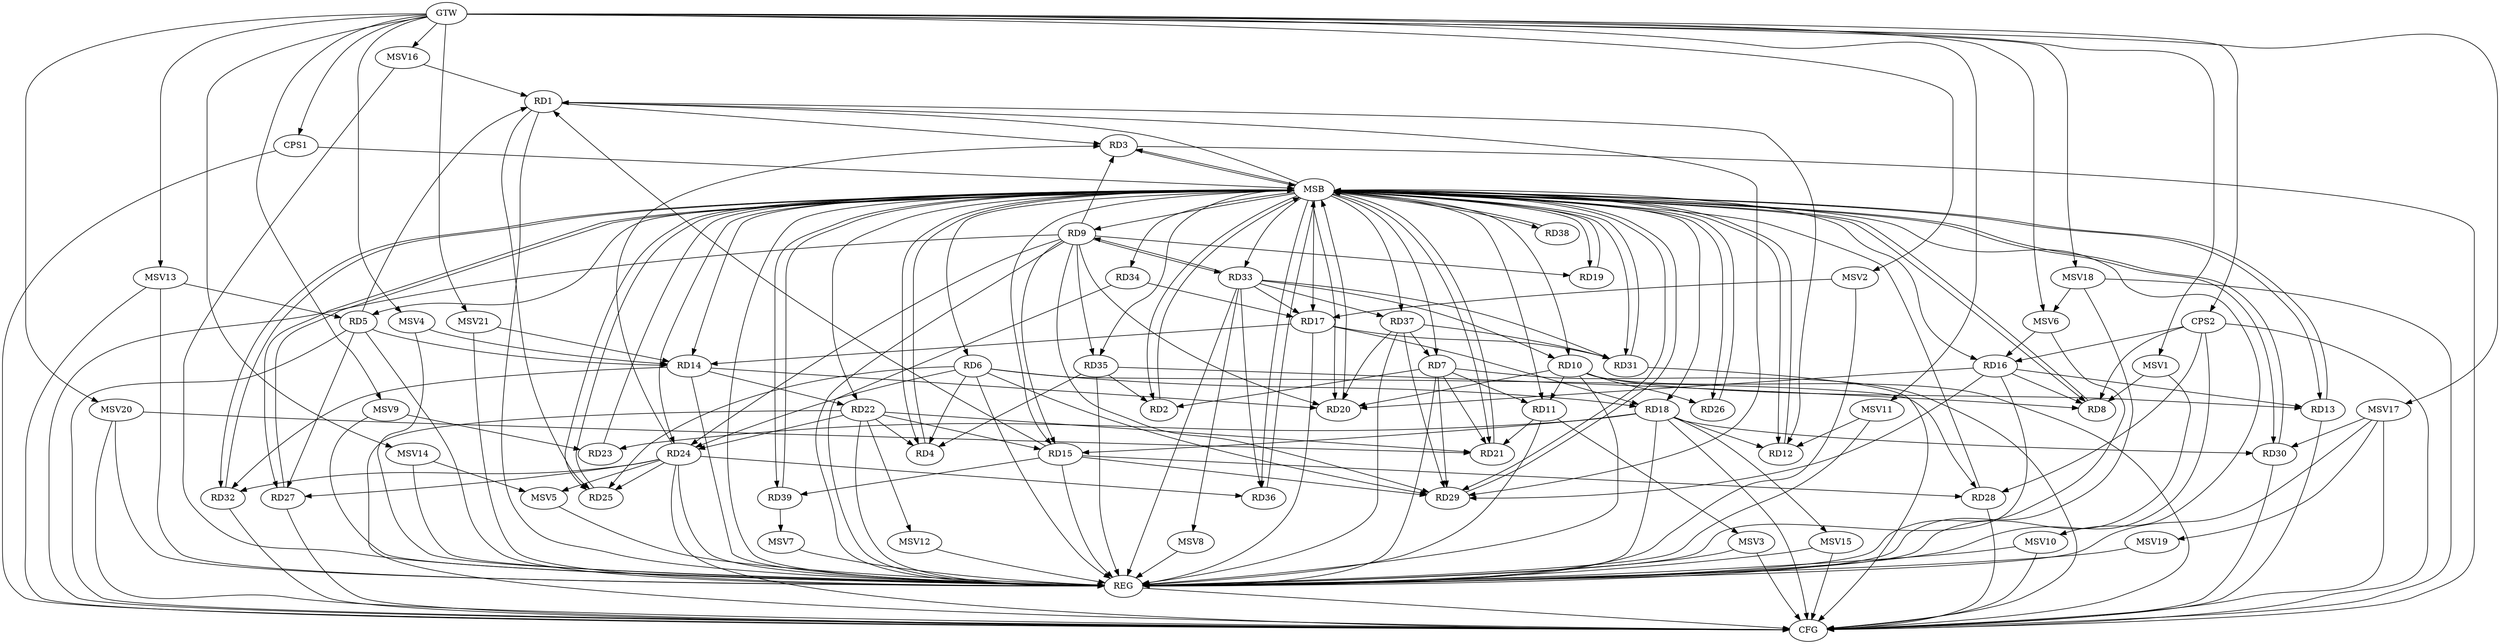 strict digraph G {
  RD1 [ label="RD1" ];
  RD2 [ label="RD2" ];
  RD3 [ label="RD3" ];
  RD4 [ label="RD4" ];
  RD5 [ label="RD5" ];
  RD6 [ label="RD6" ];
  RD7 [ label="RD7" ];
  RD8 [ label="RD8" ];
  RD9 [ label="RD9" ];
  RD10 [ label="RD10" ];
  RD11 [ label="RD11" ];
  RD12 [ label="RD12" ];
  RD13 [ label="RD13" ];
  RD14 [ label="RD14" ];
  RD15 [ label="RD15" ];
  RD16 [ label="RD16" ];
  RD17 [ label="RD17" ];
  RD18 [ label="RD18" ];
  RD19 [ label="RD19" ];
  RD20 [ label="RD20" ];
  RD21 [ label="RD21" ];
  RD22 [ label="RD22" ];
  RD23 [ label="RD23" ];
  RD24 [ label="RD24" ];
  RD25 [ label="RD25" ];
  RD26 [ label="RD26" ];
  RD27 [ label="RD27" ];
  RD28 [ label="RD28" ];
  RD29 [ label="RD29" ];
  RD30 [ label="RD30" ];
  RD31 [ label="RD31" ];
  RD32 [ label="RD32" ];
  RD33 [ label="RD33" ];
  RD34 [ label="RD34" ];
  RD35 [ label="RD35" ];
  RD36 [ label="RD36" ];
  RD37 [ label="RD37" ];
  RD38 [ label="RD38" ];
  RD39 [ label="RD39" ];
  CPS1 [ label="CPS1" ];
  CPS2 [ label="CPS2" ];
  GTW [ label="GTW" ];
  REG [ label="REG" ];
  MSB [ label="MSB" ];
  CFG [ label="CFG" ];
  MSV1 [ label="MSV1" ];
  MSV2 [ label="MSV2" ];
  MSV3 [ label="MSV3" ];
  MSV4 [ label="MSV4" ];
  MSV5 [ label="MSV5" ];
  MSV6 [ label="MSV6" ];
  MSV7 [ label="MSV7" ];
  MSV8 [ label="MSV8" ];
  MSV9 [ label="MSV9" ];
  MSV10 [ label="MSV10" ];
  MSV11 [ label="MSV11" ];
  MSV12 [ label="MSV12" ];
  MSV13 [ label="MSV13" ];
  MSV14 [ label="MSV14" ];
  MSV15 [ label="MSV15" ];
  MSV16 [ label="MSV16" ];
  MSV17 [ label="MSV17" ];
  MSV18 [ label="MSV18" ];
  MSV19 [ label="MSV19" ];
  MSV20 [ label="MSV20" ];
  MSV21 [ label="MSV21" ];
  RD1 -> RD3;
  RD5 -> RD1;
  RD1 -> RD12;
  RD15 -> RD1;
  RD1 -> RD25;
  RD1 -> RD29;
  RD7 -> RD2;
  RD35 -> RD2;
  RD9 -> RD3;
  RD24 -> RD3;
  RD6 -> RD4;
  RD22 -> RD4;
  RD35 -> RD4;
  RD5 -> RD14;
  RD5 -> RD27;
  RD6 -> RD18;
  RD6 -> RD24;
  RD6 -> RD25;
  RD6 -> RD28;
  RD6 -> RD29;
  RD7 -> RD11;
  RD7 -> RD21;
  RD7 -> RD29;
  RD37 -> RD7;
  RD16 -> RD8;
  RD35 -> RD8;
  RD9 -> RD15;
  RD9 -> RD20;
  RD9 -> RD24;
  RD9 -> RD29;
  RD33 -> RD9;
  RD9 -> RD35;
  RD10 -> RD11;
  RD10 -> RD13;
  RD10 -> RD20;
  RD10 -> RD26;
  RD33 -> RD10;
  RD11 -> RD21;
  RD18 -> RD12;
  RD16 -> RD13;
  RD17 -> RD14;
  RD14 -> RD20;
  RD14 -> RD22;
  RD14 -> RD32;
  RD18 -> RD15;
  RD22 -> RD15;
  RD15 -> RD28;
  RD15 -> RD29;
  RD15 -> RD39;
  RD16 -> RD20;
  RD16 -> RD29;
  RD17 -> RD18;
  RD17 -> RD31;
  RD33 -> RD17;
  RD34 -> RD17;
  RD18 -> RD23;
  RD18 -> RD30;
  RD37 -> RD20;
  RD22 -> RD21;
  RD22 -> RD24;
  RD24 -> RD25;
  RD24 -> RD27;
  RD24 -> RD32;
  RD24 -> RD36;
  RD37 -> RD29;
  RD33 -> RD31;
  RD37 -> RD31;
  RD33 -> RD36;
  RD33 -> RD37;
  CPS2 -> RD8;
  CPS2 -> RD28;
  CPS2 -> RD16;
  GTW -> CPS1;
  GTW -> CPS2;
  RD1 -> REG;
  RD5 -> REG;
  RD6 -> REG;
  RD7 -> REG;
  RD9 -> REG;
  RD10 -> REG;
  RD11 -> REG;
  RD14 -> REG;
  RD15 -> REG;
  RD16 -> REG;
  RD17 -> REG;
  RD18 -> REG;
  RD22 -> REG;
  RD24 -> REG;
  RD33 -> REG;
  RD34 -> REG;
  RD35 -> REG;
  RD37 -> REG;
  CPS2 -> REG;
  RD2 -> MSB;
  MSB -> RD13;
  MSB -> RD15;
  MSB -> RD17;
  MSB -> RD18;
  MSB -> RD22;
  MSB -> RD24;
  MSB -> RD31;
  MSB -> REG;
  RD3 -> MSB;
  MSB -> RD7;
  MSB -> RD29;
  RD4 -> MSB;
  MSB -> RD1;
  MSB -> RD3;
  MSB -> RD11;
  MSB -> RD12;
  MSB -> RD21;
  RD8 -> MSB;
  MSB -> RD4;
  MSB -> RD19;
  MSB -> RD33;
  RD12 -> MSB;
  MSB -> RD25;
  MSB -> RD27;
  MSB -> RD34;
  MSB -> RD36;
  MSB -> RD37;
  MSB -> RD38;
  RD13 -> MSB;
  MSB -> RD10;
  RD19 -> MSB;
  MSB -> RD6;
  MSB -> RD32;
  RD20 -> MSB;
  MSB -> RD2;
  RD21 -> MSB;
  MSB -> RD9;
  MSB -> RD35;
  MSB -> RD39;
  RD23 -> MSB;
  RD25 -> MSB;
  MSB -> RD8;
  MSB -> RD20;
  MSB -> RD26;
  MSB -> RD30;
  RD26 -> MSB;
  MSB -> RD14;
  RD27 -> MSB;
  MSB -> RD5;
  RD28 -> MSB;
  RD29 -> MSB;
  MSB -> RD16;
  RD30 -> MSB;
  RD31 -> MSB;
  RD32 -> MSB;
  RD36 -> MSB;
  RD38 -> MSB;
  RD39 -> MSB;
  CPS1 -> MSB;
  RD13 -> CFG;
  RD5 -> CFG;
  CPS2 -> CFG;
  RD24 -> CFG;
  RD3 -> CFG;
  RD22 -> CFG;
  RD10 -> CFG;
  RD9 -> CFG;
  RD30 -> CFG;
  RD28 -> CFG;
  RD18 -> CFG;
  RD31 -> CFG;
  RD7 -> CFG;
  CPS1 -> CFG;
  RD32 -> CFG;
  RD27 -> CFG;
  REG -> CFG;
  RD9 -> RD33;
  RD9 -> RD19;
  MSV1 -> RD8;
  GTW -> MSV1;
  MSV1 -> REG;
  MSV2 -> RD17;
  GTW -> MSV2;
  MSV2 -> REG;
  RD11 -> MSV3;
  MSV3 -> REG;
  MSV3 -> CFG;
  MSV4 -> RD14;
  GTW -> MSV4;
  MSV4 -> REG;
  RD24 -> MSV5;
  MSV5 -> REG;
  MSV6 -> RD16;
  GTW -> MSV6;
  MSV6 -> REG;
  RD39 -> MSV7;
  MSV7 -> REG;
  RD33 -> MSV8;
  MSV8 -> REG;
  MSV9 -> RD23;
  GTW -> MSV9;
  MSV9 -> REG;
  MSB -> MSV10;
  MSV10 -> REG;
  MSV10 -> CFG;
  MSV11 -> RD12;
  GTW -> MSV11;
  MSV11 -> REG;
  RD22 -> MSV12;
  MSV12 -> REG;
  MSV13 -> RD5;
  GTW -> MSV13;
  MSV13 -> REG;
  MSV13 -> CFG;
  MSV14 -> MSV5;
  GTW -> MSV14;
  MSV14 -> REG;
  RD18 -> MSV15;
  MSV15 -> REG;
  MSV15 -> CFG;
  MSV16 -> RD1;
  GTW -> MSV16;
  MSV16 -> REG;
  MSV17 -> RD30;
  GTW -> MSV17;
  MSV17 -> REG;
  MSV17 -> CFG;
  MSV18 -> MSV6;
  GTW -> MSV18;
  MSV18 -> REG;
  MSV18 -> CFG;
  MSV17 -> MSV19;
  MSV19 -> REG;
  MSV20 -> RD21;
  GTW -> MSV20;
  MSV20 -> REG;
  MSV20 -> CFG;
  MSV21 -> RD14;
  GTW -> MSV21;
  MSV21 -> REG;
}
